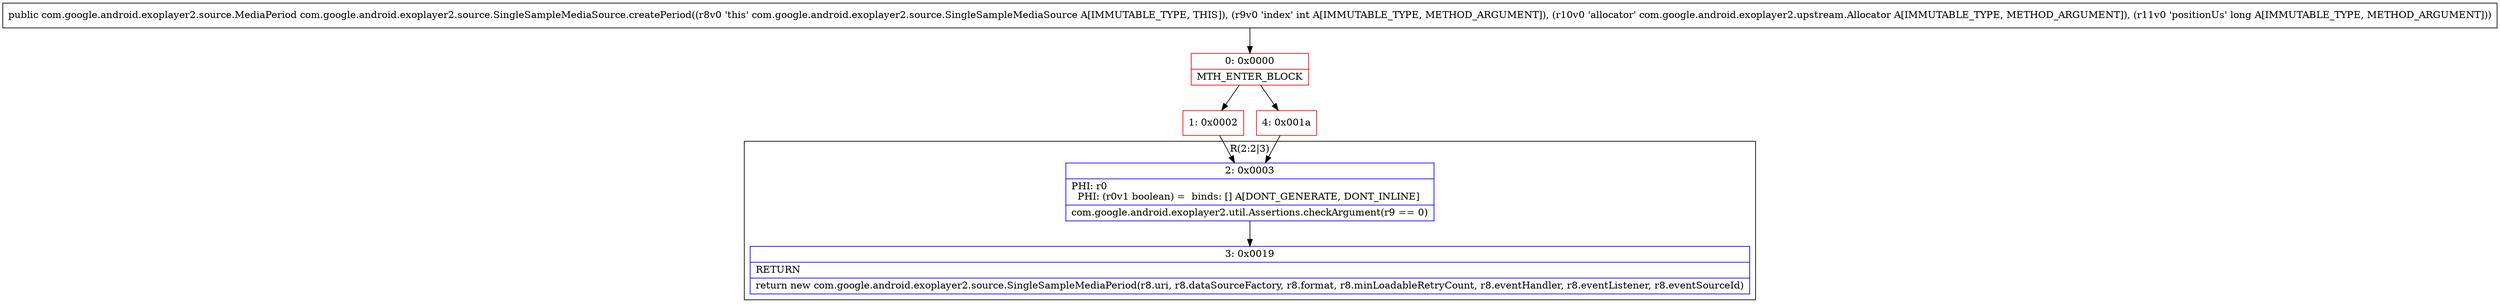 digraph "CFG forcom.google.android.exoplayer2.source.SingleSampleMediaSource.createPeriod(ILcom\/google\/android\/exoplayer2\/upstream\/Allocator;J)Lcom\/google\/android\/exoplayer2\/source\/MediaPeriod;" {
subgraph cluster_Region_959975126 {
label = "R(2:2|3)";
node [shape=record,color=blue];
Node_2 [shape=record,label="{2\:\ 0x0003|PHI: r0 \l  PHI: (r0v1 boolean) =  binds: [] A[DONT_GENERATE, DONT_INLINE]\l|com.google.android.exoplayer2.util.Assertions.checkArgument(r9 == 0)\l}"];
Node_3 [shape=record,label="{3\:\ 0x0019|RETURN\l|return new com.google.android.exoplayer2.source.SingleSampleMediaPeriod(r8.uri, r8.dataSourceFactory, r8.format, r8.minLoadableRetryCount, r8.eventHandler, r8.eventListener, r8.eventSourceId)\l}"];
}
Node_0 [shape=record,color=red,label="{0\:\ 0x0000|MTH_ENTER_BLOCK\l}"];
Node_1 [shape=record,color=red,label="{1\:\ 0x0002}"];
Node_4 [shape=record,color=red,label="{4\:\ 0x001a}"];
MethodNode[shape=record,label="{public com.google.android.exoplayer2.source.MediaPeriod com.google.android.exoplayer2.source.SingleSampleMediaSource.createPeriod((r8v0 'this' com.google.android.exoplayer2.source.SingleSampleMediaSource A[IMMUTABLE_TYPE, THIS]), (r9v0 'index' int A[IMMUTABLE_TYPE, METHOD_ARGUMENT]), (r10v0 'allocator' com.google.android.exoplayer2.upstream.Allocator A[IMMUTABLE_TYPE, METHOD_ARGUMENT]), (r11v0 'positionUs' long A[IMMUTABLE_TYPE, METHOD_ARGUMENT])) }"];
MethodNode -> Node_0;
Node_2 -> Node_3;
Node_0 -> Node_1;
Node_0 -> Node_4;
Node_1 -> Node_2;
Node_4 -> Node_2;
}

